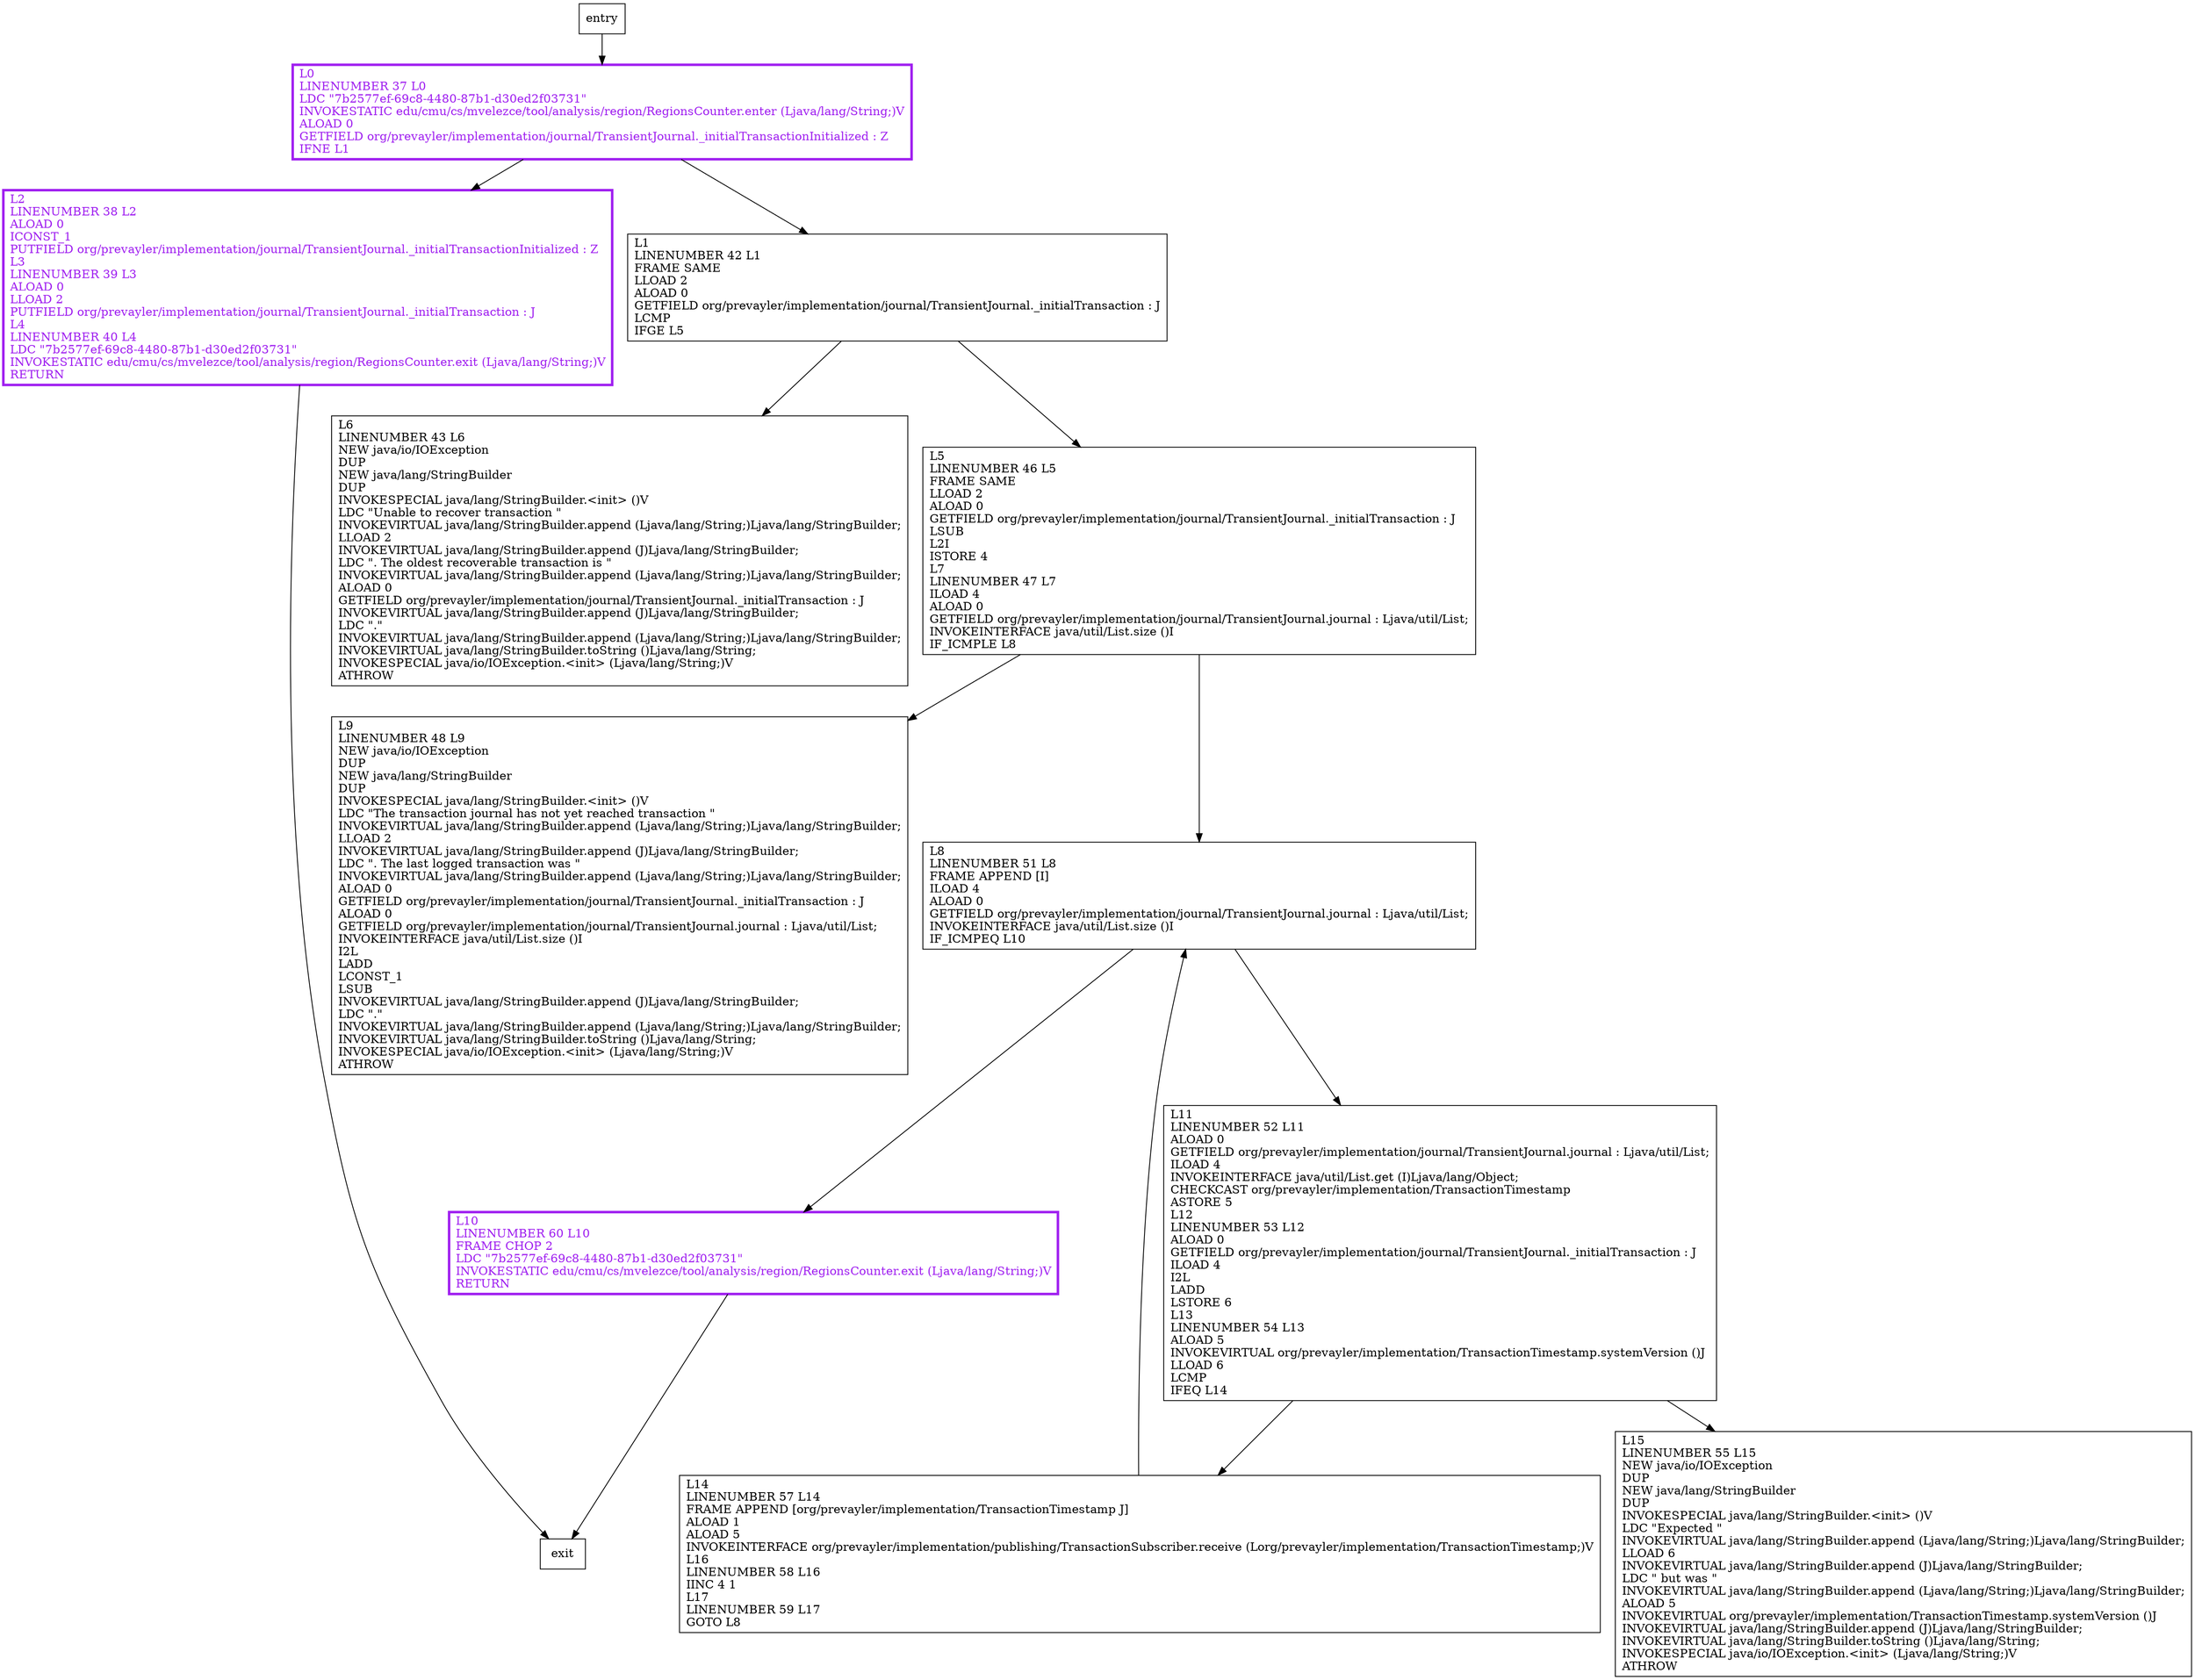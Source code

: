 digraph update {
node [shape=record];
1295301356 [label="L6\lLINENUMBER 43 L6\lNEW java/io/IOException\lDUP\lNEW java/lang/StringBuilder\lDUP\lINVOKESPECIAL java/lang/StringBuilder.\<init\> ()V\lLDC \"Unable to recover transaction \"\lINVOKEVIRTUAL java/lang/StringBuilder.append (Ljava/lang/String;)Ljava/lang/StringBuilder;\lLLOAD 2\lINVOKEVIRTUAL java/lang/StringBuilder.append (J)Ljava/lang/StringBuilder;\lLDC \". The oldest recoverable transaction is \"\lINVOKEVIRTUAL java/lang/StringBuilder.append (Ljava/lang/String;)Ljava/lang/StringBuilder;\lALOAD 0\lGETFIELD org/prevayler/implementation/journal/TransientJournal._initialTransaction : J\lINVOKEVIRTUAL java/lang/StringBuilder.append (J)Ljava/lang/StringBuilder;\lLDC \".\"\lINVOKEVIRTUAL java/lang/StringBuilder.append (Ljava/lang/String;)Ljava/lang/StringBuilder;\lINVOKEVIRTUAL java/lang/StringBuilder.toString ()Ljava/lang/String;\lINVOKESPECIAL java/io/IOException.\<init\> (Ljava/lang/String;)V\lATHROW\l"];
271509253 [label="L11\lLINENUMBER 52 L11\lALOAD 0\lGETFIELD org/prevayler/implementation/journal/TransientJournal.journal : Ljava/util/List;\lILOAD 4\lINVOKEINTERFACE java/util/List.get (I)Ljava/lang/Object;\lCHECKCAST org/prevayler/implementation/TransactionTimestamp\lASTORE 5\lL12\lLINENUMBER 53 L12\lALOAD 0\lGETFIELD org/prevayler/implementation/journal/TransientJournal._initialTransaction : J\lILOAD 4\lI2L\lLADD\lLSTORE 6\lL13\lLINENUMBER 54 L13\lALOAD 5\lINVOKEVIRTUAL org/prevayler/implementation/TransactionTimestamp.systemVersion ()J\lLLOAD 6\lLCMP\lIFEQ L14\l"];
616576695 [label="L14\lLINENUMBER 57 L14\lFRAME APPEND [org/prevayler/implementation/TransactionTimestamp J]\lALOAD 1\lALOAD 5\lINVOKEINTERFACE org/prevayler/implementation/publishing/TransactionSubscriber.receive (Lorg/prevayler/implementation/TransactionTimestamp;)V\lL16\lLINENUMBER 58 L16\lIINC 4 1\lL17\lLINENUMBER 59 L17\lGOTO L8\l"];
752520169 [label="L2\lLINENUMBER 38 L2\lALOAD 0\lICONST_1\lPUTFIELD org/prevayler/implementation/journal/TransientJournal._initialTransactionInitialized : Z\lL3\lLINENUMBER 39 L3\lALOAD 0\lLLOAD 2\lPUTFIELD org/prevayler/implementation/journal/TransientJournal._initialTransaction : J\lL4\lLINENUMBER 40 L4\lLDC \"7b2577ef-69c8-4480-87b1-d30ed2f03731\"\lINVOKESTATIC edu/cmu/cs/mvelezce/tool/analysis/region/RegionsCounter.exit (Ljava/lang/String;)V\lRETURN\l"];
2003451510 [label="L9\lLINENUMBER 48 L9\lNEW java/io/IOException\lDUP\lNEW java/lang/StringBuilder\lDUP\lINVOKESPECIAL java/lang/StringBuilder.\<init\> ()V\lLDC \"The transaction journal has not yet reached transaction \"\lINVOKEVIRTUAL java/lang/StringBuilder.append (Ljava/lang/String;)Ljava/lang/StringBuilder;\lLLOAD 2\lINVOKEVIRTUAL java/lang/StringBuilder.append (J)Ljava/lang/StringBuilder;\lLDC \". The last logged transaction was \"\lINVOKEVIRTUAL java/lang/StringBuilder.append (Ljava/lang/String;)Ljava/lang/StringBuilder;\lALOAD 0\lGETFIELD org/prevayler/implementation/journal/TransientJournal._initialTransaction : J\lALOAD 0\lGETFIELD org/prevayler/implementation/journal/TransientJournal.journal : Ljava/util/List;\lINVOKEINTERFACE java/util/List.size ()I\lI2L\lLADD\lLCONST_1\lLSUB\lINVOKEVIRTUAL java/lang/StringBuilder.append (J)Ljava/lang/StringBuilder;\lLDC \".\"\lINVOKEVIRTUAL java/lang/StringBuilder.append (Ljava/lang/String;)Ljava/lang/StringBuilder;\lINVOKEVIRTUAL java/lang/StringBuilder.toString ()Ljava/lang/String;\lINVOKESPECIAL java/io/IOException.\<init\> (Ljava/lang/String;)V\lATHROW\l"];
261581230 [label="L8\lLINENUMBER 51 L8\lFRAME APPEND [I]\lILOAD 4\lALOAD 0\lGETFIELD org/prevayler/implementation/journal/TransientJournal.journal : Ljava/util/List;\lINVOKEINTERFACE java/util/List.size ()I\lIF_ICMPEQ L10\l"];
50279895 [label="L15\lLINENUMBER 55 L15\lNEW java/io/IOException\lDUP\lNEW java/lang/StringBuilder\lDUP\lINVOKESPECIAL java/lang/StringBuilder.\<init\> ()V\lLDC \"Expected \"\lINVOKEVIRTUAL java/lang/StringBuilder.append (Ljava/lang/String;)Ljava/lang/StringBuilder;\lLLOAD 6\lINVOKEVIRTUAL java/lang/StringBuilder.append (J)Ljava/lang/StringBuilder;\lLDC \" but was \"\lINVOKEVIRTUAL java/lang/StringBuilder.append (Ljava/lang/String;)Ljava/lang/StringBuilder;\lALOAD 5\lINVOKEVIRTUAL org/prevayler/implementation/TransactionTimestamp.systemVersion ()J\lINVOKEVIRTUAL java/lang/StringBuilder.append (J)Ljava/lang/StringBuilder;\lINVOKEVIRTUAL java/lang/StringBuilder.toString ()Ljava/lang/String;\lINVOKESPECIAL java/io/IOException.\<init\> (Ljava/lang/String;)V\lATHROW\l"];
947868623 [label="L1\lLINENUMBER 42 L1\lFRAME SAME\lLLOAD 2\lALOAD 0\lGETFIELD org/prevayler/implementation/journal/TransientJournal._initialTransaction : J\lLCMP\lIFGE L5\l"];
2024128807 [label="L10\lLINENUMBER 60 L10\lFRAME CHOP 2\lLDC \"7b2577ef-69c8-4480-87b1-d30ed2f03731\"\lINVOKESTATIC edu/cmu/cs/mvelezce/tool/analysis/region/RegionsCounter.exit (Ljava/lang/String;)V\lRETURN\l"];
1770834333 [label="L5\lLINENUMBER 46 L5\lFRAME SAME\lLLOAD 2\lALOAD 0\lGETFIELD org/prevayler/implementation/journal/TransientJournal._initialTransaction : J\lLSUB\lL2I\lISTORE 4\lL7\lLINENUMBER 47 L7\lILOAD 4\lALOAD 0\lGETFIELD org/prevayler/implementation/journal/TransientJournal.journal : Ljava/util/List;\lINVOKEINTERFACE java/util/List.size ()I\lIF_ICMPLE L8\l"];
1334669858 [label="L0\lLINENUMBER 37 L0\lLDC \"7b2577ef-69c8-4480-87b1-d30ed2f03731\"\lINVOKESTATIC edu/cmu/cs/mvelezce/tool/analysis/region/RegionsCounter.enter (Ljava/lang/String;)V\lALOAD 0\lGETFIELD org/prevayler/implementation/journal/TransientJournal._initialTransactionInitialized : Z\lIFNE L1\l"];
entry;
exit;
271509253 -> 616576695;
271509253 -> 50279895;
752520169 -> exit;
261581230 -> 271509253;
261581230 -> 2024128807;
947868623 -> 1295301356;
947868623 -> 1770834333;
2024128807 -> exit;
1334669858 -> 752520169;
1334669858 -> 947868623;
entry -> 1334669858;
616576695 -> 261581230;
1770834333 -> 2003451510;
1770834333 -> 261581230;
752520169[fontcolor="purple", penwidth=3, color="purple"];
2024128807[fontcolor="purple", penwidth=3, color="purple"];
1334669858[fontcolor="purple", penwidth=3, color="purple"];
}
